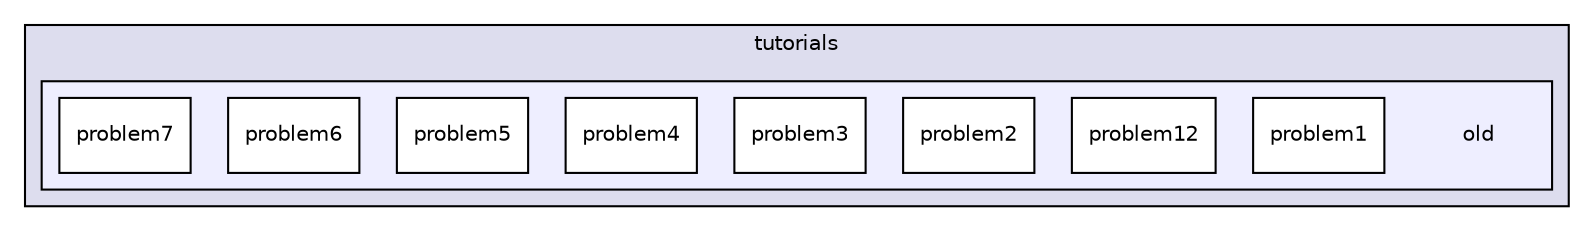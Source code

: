 digraph "C:/Users/Ayo/Desktop/jenes 2.0/src/jenes/tutorials/old" {
  compound=true
  node [ fontsize="10", fontname="Helvetica"];
  edge [ labelfontsize="10", labelfontname="Helvetica"];
  subgraph clusterdir_98c53756bcb1ac0f94696f1827dc85d3 {
    graph [ bgcolor="#ddddee", pencolor="black", label="tutorials" fontname="Helvetica", fontsize="10", URL="dir_98c53756bcb1ac0f94696f1827dc85d3.html"]
  subgraph clusterdir_ef30465ad283d2c9261a48472e49d20d {
    graph [ bgcolor="#eeeeff", pencolor="black", label="" URL="dir_ef30465ad283d2c9261a48472e49d20d.html"];
    dir_ef30465ad283d2c9261a48472e49d20d [shape=plaintext label="old"];
    dir_7fcb3f6edefc1fdbf431710f3e1c5152 [shape=box label="problem1" color="black" fillcolor="white" style="filled" URL="dir_7fcb3f6edefc1fdbf431710f3e1c5152.html"];
    dir_e782898a89b8eac2e6194b3ccf12c1a7 [shape=box label="problem12" color="black" fillcolor="white" style="filled" URL="dir_e782898a89b8eac2e6194b3ccf12c1a7.html"];
    dir_5cfbd225d03cb3ca9e9ae571c00ac0fd [shape=box label="problem2" color="black" fillcolor="white" style="filled" URL="dir_5cfbd225d03cb3ca9e9ae571c00ac0fd.html"];
    dir_14231580ddc579a901806ffa329deb7d [shape=box label="problem3" color="black" fillcolor="white" style="filled" URL="dir_14231580ddc579a901806ffa329deb7d.html"];
    dir_ed2896156c9207269a9d059a8a4467cb [shape=box label="problem4" color="black" fillcolor="white" style="filled" URL="dir_ed2896156c9207269a9d059a8a4467cb.html"];
    dir_1902acfc1949c2847cde732886cc1b20 [shape=box label="problem5" color="black" fillcolor="white" style="filled" URL="dir_1902acfc1949c2847cde732886cc1b20.html"];
    dir_c879c5ef513516f8620a1675cc5f457d [shape=box label="problem6" color="black" fillcolor="white" style="filled" URL="dir_c879c5ef513516f8620a1675cc5f457d.html"];
    dir_450a6214ad96eaf561082dae801b460e [shape=box label="problem7" color="black" fillcolor="white" style="filled" URL="dir_450a6214ad96eaf561082dae801b460e.html"];
  }
  }
}
